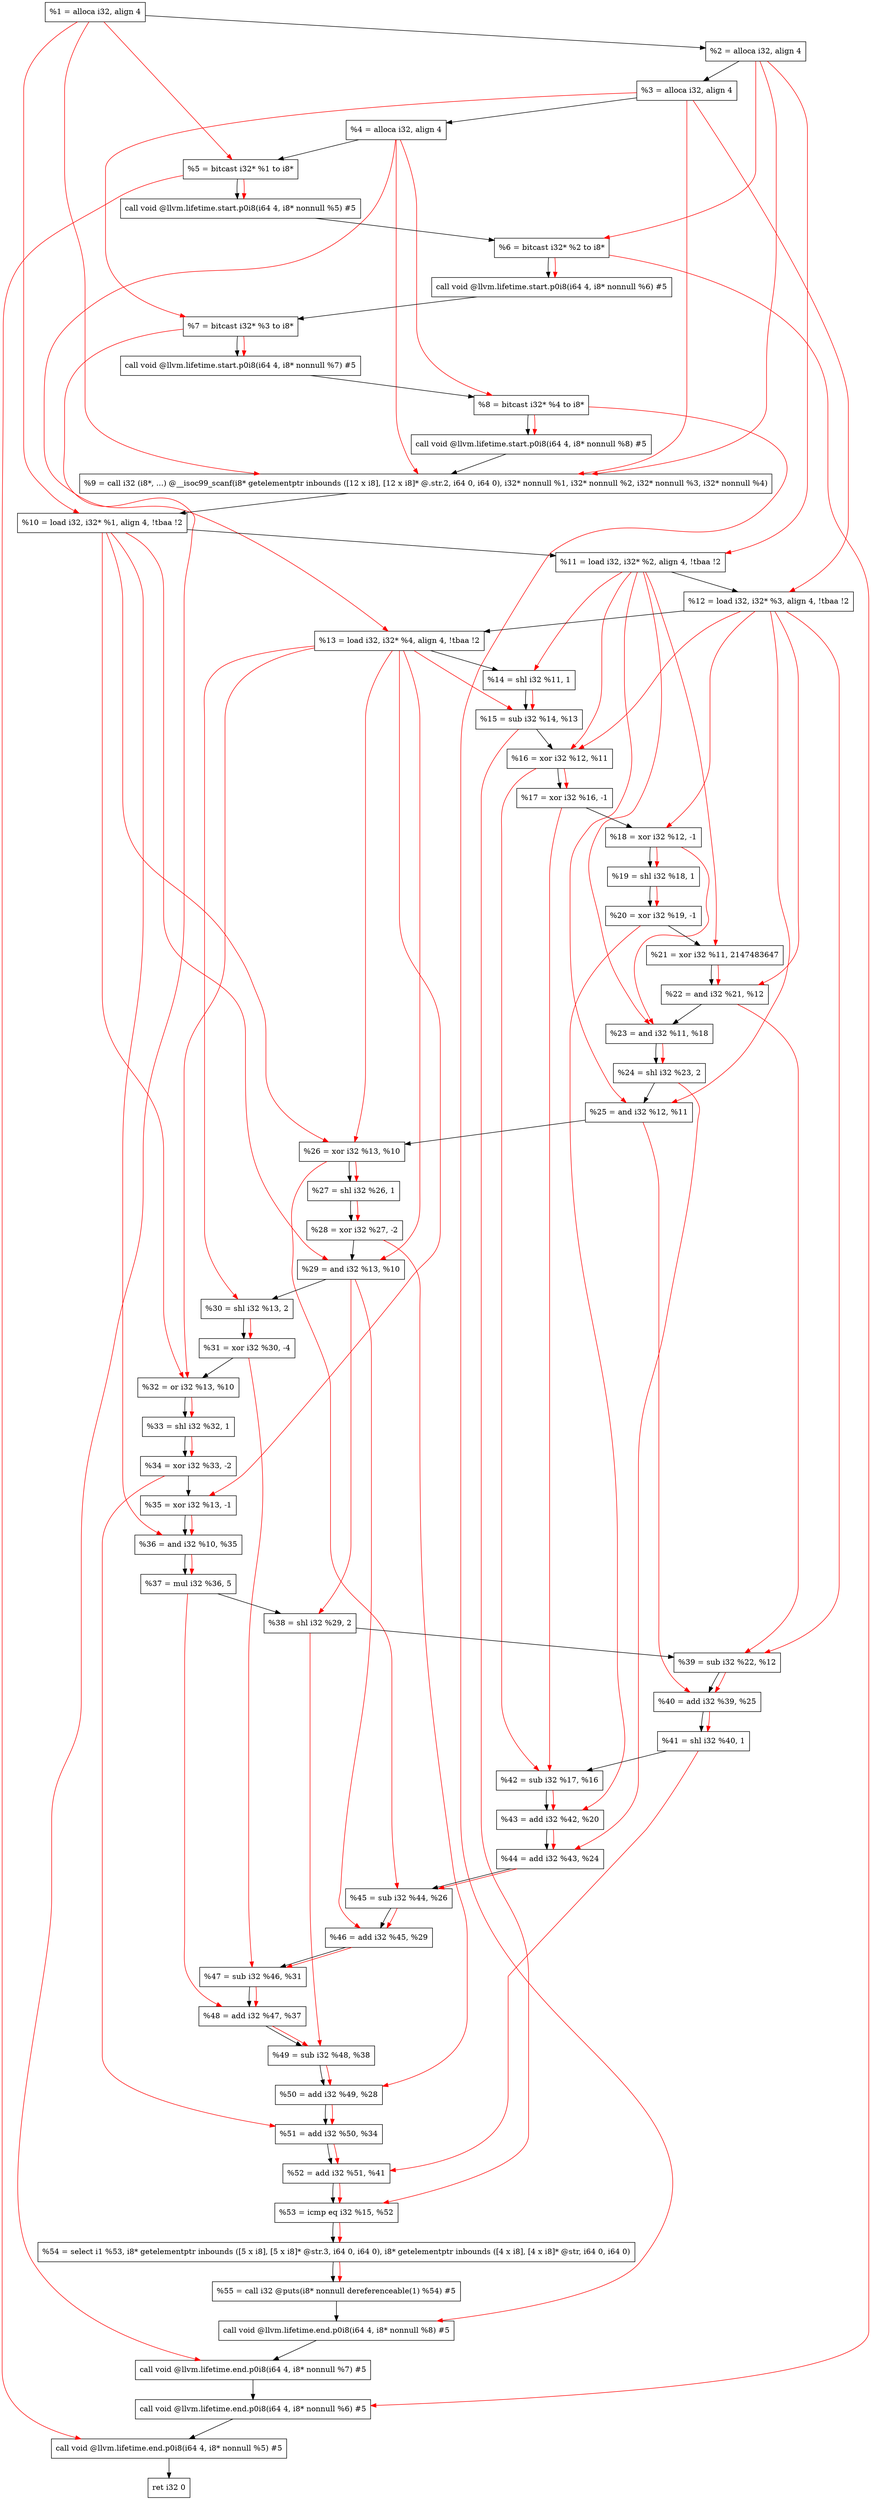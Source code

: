 digraph "DFG for'main' function" {
	Node0x7c8c28[shape=record, label="  %1 = alloca i32, align 4"];
	Node0x7c8ca8[shape=record, label="  %2 = alloca i32, align 4"];
	Node0x7c8d38[shape=record, label="  %3 = alloca i32, align 4"];
	Node0x7c8d98[shape=record, label="  %4 = alloca i32, align 4"];
	Node0x7c8e48[shape=record, label="  %5 = bitcast i32* %1 to i8*"];
	Node0x7c9278[shape=record, label="  call void @llvm.lifetime.start.p0i8(i64 4, i8* nonnull %5) #5"];
	Node0x7c9358[shape=record, label="  %6 = bitcast i32* %2 to i8*"];
	Node0x7c9458[shape=record, label="  call void @llvm.lifetime.start.p0i8(i64 4, i8* nonnull %6) #5"];
	Node0x7c9518[shape=record, label="  %7 = bitcast i32* %3 to i8*"];
	Node0x7c95c8[shape=record, label="  call void @llvm.lifetime.start.p0i8(i64 4, i8* nonnull %7) #5"];
	Node0x7c9688[shape=record, label="  %8 = bitcast i32* %4 to i8*"];
	Node0x7c9738[shape=record, label="  call void @llvm.lifetime.start.p0i8(i64 4, i8* nonnull %8) #5"];
	Node0x7c3b50[shape=record, label="  %9 = call i32 (i8*, ...) @__isoc99_scanf(i8* getelementptr inbounds ([12 x i8], [12 x i8]* @.str.2, i64 0, i64 0), i32* nonnull %1, i32* nonnull %2, i32* nonnull %3, i32* nonnull %4)"];
	Node0x7c9938[shape=record, label="  %10 = load i32, i32* %1, align 4, !tbaa !2"];
	Node0x7ca8a8[shape=record, label="  %11 = load i32, i32* %2, align 4, !tbaa !2"];
	Node0x7caf18[shape=record, label="  %12 = load i32, i32* %3, align 4, !tbaa !2"];
	Node0x7caf78[shape=record, label="  %13 = load i32, i32* %4, align 4, !tbaa !2"];
	Node0x7caff0[shape=record, label="  %14 = shl i32 %11, 1"];
	Node0x7cb060[shape=record, label="  %15 = sub i32 %14, %13"];
	Node0x7cb0d0[shape=record, label="  %16 = xor i32 %12, %11"];
	Node0x7cb140[shape=record, label="  %17 = xor i32 %16, -1"];
	Node0x7cb1b0[shape=record, label="  %18 = xor i32 %12, -1"];
	Node0x7cb220[shape=record, label="  %19 = shl i32 %18, 1"];
	Node0x7cb290[shape=record, label="  %20 = xor i32 %19, -1"];
	Node0x7cb300[shape=record, label="  %21 = xor i32 %11, 2147483647"];
	Node0x7cb370[shape=record, label="  %22 = and i32 %21, %12"];
	Node0x7cb3e0[shape=record, label="  %23 = and i32 %11, %18"];
	Node0x7cb450[shape=record, label="  %24 = shl i32 %23, 2"];
	Node0x7cb4c0[shape=record, label="  %25 = and i32 %12, %11"];
	Node0x7cb530[shape=record, label="  %26 = xor i32 %13, %10"];
	Node0x7cb5a0[shape=record, label="  %27 = shl i32 %26, 1"];
	Node0x7cb610[shape=record, label="  %28 = xor i32 %27, -2"];
	Node0x7cb680[shape=record, label="  %29 = and i32 %13, %10"];
	Node0x7cb6f0[shape=record, label="  %30 = shl i32 %13, 2"];
	Node0x7cb760[shape=record, label="  %31 = xor i32 %30, -4"];
	Node0x7cb7d0[shape=record, label="  %32 = or i32 %13, %10"];
	Node0x7cb840[shape=record, label="  %33 = shl i32 %32, 1"];
	Node0x7cb8b0[shape=record, label="  %34 = xor i32 %33, -2"];
	Node0x7cb920[shape=record, label="  %35 = xor i32 %13, -1"];
	Node0x7cb990[shape=record, label="  %36 = and i32 %10, %35"];
	Node0x7cba00[shape=record, label="  %37 = mul i32 %36, 5"];
	Node0x7cba70[shape=record, label="  %38 = shl i32 %29, 2"];
	Node0x7cbae0[shape=record, label="  %39 = sub i32 %22, %12"];
	Node0x7cbb50[shape=record, label="  %40 = add i32 %39, %25"];
	Node0x7cbbc0[shape=record, label="  %41 = shl i32 %40, 1"];
	Node0x7cbc30[shape=record, label="  %42 = sub i32 %17, %16"];
	Node0x7cbca0[shape=record, label="  %43 = add i32 %42, %20"];
	Node0x7cbd10[shape=record, label="  %44 = add i32 %43, %24"];
	Node0x7cbd80[shape=record, label="  %45 = sub i32 %44, %26"];
	Node0x7cbdf0[shape=record, label="  %46 = add i32 %45, %29"];
	Node0x7cbe60[shape=record, label="  %47 = sub i32 %46, %31"];
	Node0x7cbed0[shape=record, label="  %48 = add i32 %47, %37"];
	Node0x7cbf40[shape=record, label="  %49 = sub i32 %48, %38"];
	Node0x7cbfb0[shape=record, label="  %50 = add i32 %49, %28"];
	Node0x7cc020[shape=record, label="  %51 = add i32 %50, %34"];
	Node0x7cc090[shape=record, label="  %52 = add i32 %51, %41"];
	Node0x7cc100[shape=record, label="  %53 = icmp eq i32 %15, %52"];
	Node0x7688b8[shape=record, label="  %54 = select i1 %53, i8* getelementptr inbounds ([5 x i8], [5 x i8]* @str.3, i64 0, i64 0), i8* getelementptr inbounds ([4 x i8], [4 x i8]* @str, i64 0, i64 0)"];
	Node0x7cc190[shape=record, label="  %55 = call i32 @puts(i8* nonnull dereferenceable(1) %54) #5"];
	Node0x7cc438[shape=record, label="  call void @llvm.lifetime.end.p0i8(i64 4, i8* nonnull %8) #5"];
	Node0x7cc598[shape=record, label="  call void @llvm.lifetime.end.p0i8(i64 4, i8* nonnull %7) #5"];
	Node0x7cc6a8[shape=record, label="  call void @llvm.lifetime.end.p0i8(i64 4, i8* nonnull %6) #5"];
	Node0x7cc7b8[shape=record, label="  call void @llvm.lifetime.end.p0i8(i64 4, i8* nonnull %5) #5"];
	Node0x7cc878[shape=record, label="  ret i32 0"];
	Node0x7c8c28 -> Node0x7c8ca8;
	Node0x7c8ca8 -> Node0x7c8d38;
	Node0x7c8d38 -> Node0x7c8d98;
	Node0x7c8d98 -> Node0x7c8e48;
	Node0x7c8e48 -> Node0x7c9278;
	Node0x7c9278 -> Node0x7c9358;
	Node0x7c9358 -> Node0x7c9458;
	Node0x7c9458 -> Node0x7c9518;
	Node0x7c9518 -> Node0x7c95c8;
	Node0x7c95c8 -> Node0x7c9688;
	Node0x7c9688 -> Node0x7c9738;
	Node0x7c9738 -> Node0x7c3b50;
	Node0x7c3b50 -> Node0x7c9938;
	Node0x7c9938 -> Node0x7ca8a8;
	Node0x7ca8a8 -> Node0x7caf18;
	Node0x7caf18 -> Node0x7caf78;
	Node0x7caf78 -> Node0x7caff0;
	Node0x7caff0 -> Node0x7cb060;
	Node0x7cb060 -> Node0x7cb0d0;
	Node0x7cb0d0 -> Node0x7cb140;
	Node0x7cb140 -> Node0x7cb1b0;
	Node0x7cb1b0 -> Node0x7cb220;
	Node0x7cb220 -> Node0x7cb290;
	Node0x7cb290 -> Node0x7cb300;
	Node0x7cb300 -> Node0x7cb370;
	Node0x7cb370 -> Node0x7cb3e0;
	Node0x7cb3e0 -> Node0x7cb450;
	Node0x7cb450 -> Node0x7cb4c0;
	Node0x7cb4c0 -> Node0x7cb530;
	Node0x7cb530 -> Node0x7cb5a0;
	Node0x7cb5a0 -> Node0x7cb610;
	Node0x7cb610 -> Node0x7cb680;
	Node0x7cb680 -> Node0x7cb6f0;
	Node0x7cb6f0 -> Node0x7cb760;
	Node0x7cb760 -> Node0x7cb7d0;
	Node0x7cb7d0 -> Node0x7cb840;
	Node0x7cb840 -> Node0x7cb8b0;
	Node0x7cb8b0 -> Node0x7cb920;
	Node0x7cb920 -> Node0x7cb990;
	Node0x7cb990 -> Node0x7cba00;
	Node0x7cba00 -> Node0x7cba70;
	Node0x7cba70 -> Node0x7cbae0;
	Node0x7cbae0 -> Node0x7cbb50;
	Node0x7cbb50 -> Node0x7cbbc0;
	Node0x7cbbc0 -> Node0x7cbc30;
	Node0x7cbc30 -> Node0x7cbca0;
	Node0x7cbca0 -> Node0x7cbd10;
	Node0x7cbd10 -> Node0x7cbd80;
	Node0x7cbd80 -> Node0x7cbdf0;
	Node0x7cbdf0 -> Node0x7cbe60;
	Node0x7cbe60 -> Node0x7cbed0;
	Node0x7cbed0 -> Node0x7cbf40;
	Node0x7cbf40 -> Node0x7cbfb0;
	Node0x7cbfb0 -> Node0x7cc020;
	Node0x7cc020 -> Node0x7cc090;
	Node0x7cc090 -> Node0x7cc100;
	Node0x7cc100 -> Node0x7688b8;
	Node0x7688b8 -> Node0x7cc190;
	Node0x7cc190 -> Node0x7cc438;
	Node0x7cc438 -> Node0x7cc598;
	Node0x7cc598 -> Node0x7cc6a8;
	Node0x7cc6a8 -> Node0x7cc7b8;
	Node0x7cc7b8 -> Node0x7cc878;
edge [color=red]
	Node0x7c8c28 -> Node0x7c8e48;
	Node0x7c8e48 -> Node0x7c9278;
	Node0x7c8ca8 -> Node0x7c9358;
	Node0x7c9358 -> Node0x7c9458;
	Node0x7c8d38 -> Node0x7c9518;
	Node0x7c9518 -> Node0x7c95c8;
	Node0x7c8d98 -> Node0x7c9688;
	Node0x7c9688 -> Node0x7c9738;
	Node0x7c8c28 -> Node0x7c3b50;
	Node0x7c8ca8 -> Node0x7c3b50;
	Node0x7c8d38 -> Node0x7c3b50;
	Node0x7c8d98 -> Node0x7c3b50;
	Node0x7c8c28 -> Node0x7c9938;
	Node0x7c8ca8 -> Node0x7ca8a8;
	Node0x7c8d38 -> Node0x7caf18;
	Node0x7c8d98 -> Node0x7caf78;
	Node0x7ca8a8 -> Node0x7caff0;
	Node0x7caff0 -> Node0x7cb060;
	Node0x7caf78 -> Node0x7cb060;
	Node0x7caf18 -> Node0x7cb0d0;
	Node0x7ca8a8 -> Node0x7cb0d0;
	Node0x7cb0d0 -> Node0x7cb140;
	Node0x7caf18 -> Node0x7cb1b0;
	Node0x7cb1b0 -> Node0x7cb220;
	Node0x7cb220 -> Node0x7cb290;
	Node0x7ca8a8 -> Node0x7cb300;
	Node0x7cb300 -> Node0x7cb370;
	Node0x7caf18 -> Node0x7cb370;
	Node0x7ca8a8 -> Node0x7cb3e0;
	Node0x7cb1b0 -> Node0x7cb3e0;
	Node0x7cb3e0 -> Node0x7cb450;
	Node0x7caf18 -> Node0x7cb4c0;
	Node0x7ca8a8 -> Node0x7cb4c0;
	Node0x7caf78 -> Node0x7cb530;
	Node0x7c9938 -> Node0x7cb530;
	Node0x7cb530 -> Node0x7cb5a0;
	Node0x7cb5a0 -> Node0x7cb610;
	Node0x7caf78 -> Node0x7cb680;
	Node0x7c9938 -> Node0x7cb680;
	Node0x7caf78 -> Node0x7cb6f0;
	Node0x7cb6f0 -> Node0x7cb760;
	Node0x7caf78 -> Node0x7cb7d0;
	Node0x7c9938 -> Node0x7cb7d0;
	Node0x7cb7d0 -> Node0x7cb840;
	Node0x7cb840 -> Node0x7cb8b0;
	Node0x7caf78 -> Node0x7cb920;
	Node0x7c9938 -> Node0x7cb990;
	Node0x7cb920 -> Node0x7cb990;
	Node0x7cb990 -> Node0x7cba00;
	Node0x7cb680 -> Node0x7cba70;
	Node0x7cb370 -> Node0x7cbae0;
	Node0x7caf18 -> Node0x7cbae0;
	Node0x7cbae0 -> Node0x7cbb50;
	Node0x7cb4c0 -> Node0x7cbb50;
	Node0x7cbb50 -> Node0x7cbbc0;
	Node0x7cb140 -> Node0x7cbc30;
	Node0x7cb0d0 -> Node0x7cbc30;
	Node0x7cbc30 -> Node0x7cbca0;
	Node0x7cb290 -> Node0x7cbca0;
	Node0x7cbca0 -> Node0x7cbd10;
	Node0x7cb450 -> Node0x7cbd10;
	Node0x7cbd10 -> Node0x7cbd80;
	Node0x7cb530 -> Node0x7cbd80;
	Node0x7cbd80 -> Node0x7cbdf0;
	Node0x7cb680 -> Node0x7cbdf0;
	Node0x7cbdf0 -> Node0x7cbe60;
	Node0x7cb760 -> Node0x7cbe60;
	Node0x7cbe60 -> Node0x7cbed0;
	Node0x7cba00 -> Node0x7cbed0;
	Node0x7cbed0 -> Node0x7cbf40;
	Node0x7cba70 -> Node0x7cbf40;
	Node0x7cbf40 -> Node0x7cbfb0;
	Node0x7cb610 -> Node0x7cbfb0;
	Node0x7cbfb0 -> Node0x7cc020;
	Node0x7cb8b0 -> Node0x7cc020;
	Node0x7cc020 -> Node0x7cc090;
	Node0x7cbbc0 -> Node0x7cc090;
	Node0x7cb060 -> Node0x7cc100;
	Node0x7cc090 -> Node0x7cc100;
	Node0x7cc100 -> Node0x7688b8;
	Node0x7688b8 -> Node0x7cc190;
	Node0x7c9688 -> Node0x7cc438;
	Node0x7c9518 -> Node0x7cc598;
	Node0x7c9358 -> Node0x7cc6a8;
	Node0x7c8e48 -> Node0x7cc7b8;
}
